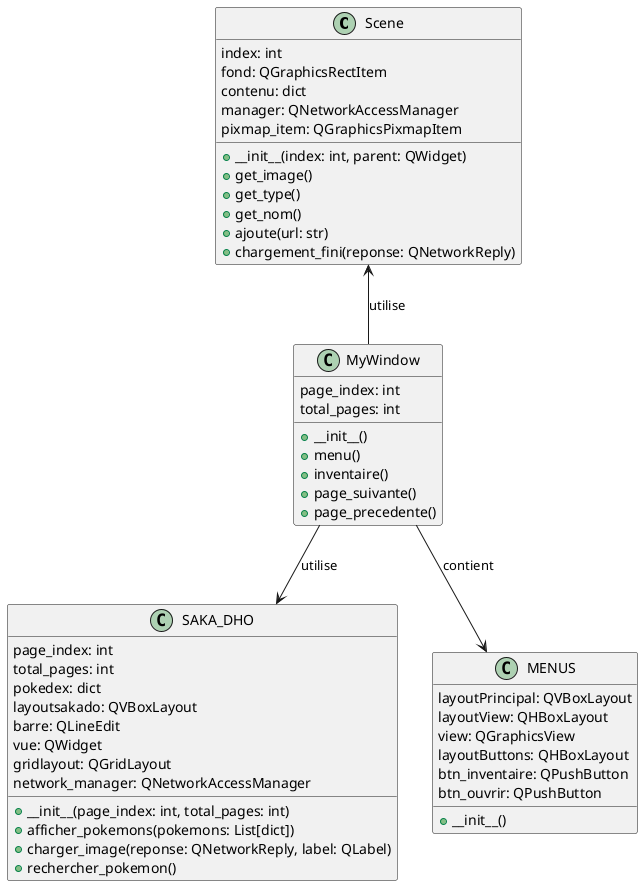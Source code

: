 @startuml plantuml

class Scene {
   index: int
   fond: QGraphicsRectItem
   contenu: dict
   manager: QNetworkAccessManager
   pixmap_item: QGraphicsPixmapItem
  + __init__(index: int, parent: QWidget)
  + get_image()
  + get_type()
  + get_nom()
  + ajoute(url: str)
  + chargement_fini(reponse: QNetworkReply)
}

class MyWindow {
   page_index: int
   total_pages: int
  + __init__()
  + menu()
  + inventaire()
  + page_suivante()
  + page_precedente()
}

class SAKA_DHO {
   page_index: int
   total_pages: int
   pokedex: dict
   layoutsakado: QVBoxLayout
   barre: QLineEdit
   vue: QWidget
   gridlayout: QGridLayout
   network_manager: QNetworkAccessManager
  + __init__(page_index: int, total_pages: int)
  + afficher_pokemons(pokemons: List[dict])
  + charger_image(reponse: QNetworkReply, label: QLabel)
  + rechercher_pokemon()
}

class MENUS {
   layoutPrincipal: QVBoxLayout
   layoutView: QHBoxLayout
   view: QGraphicsView
   layoutButtons: QHBoxLayout
   btn_inventaire: QPushButton
   btn_ouvrir: QPushButton
  + __init__()
}

Scene <-- MyWindow : utilise
MyWindow --> SAKA_DHO : utilise
MyWindow --> MENUS : contient


@enduml
